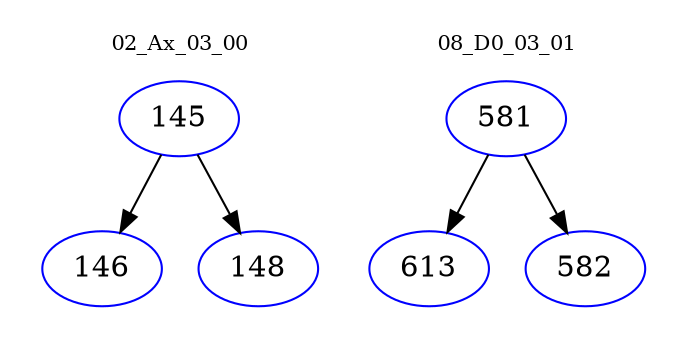 digraph{
subgraph cluster_0 {
color = white
label = "02_Ax_03_00";
fontsize=10;
T0_145 [label="145", color="blue"]
T0_145 -> T0_146 [color="black"]
T0_146 [label="146", color="blue"]
T0_145 -> T0_148 [color="black"]
T0_148 [label="148", color="blue"]
}
subgraph cluster_1 {
color = white
label = "08_D0_03_01";
fontsize=10;
T1_581 [label="581", color="blue"]
T1_581 -> T1_613 [color="black"]
T1_613 [label="613", color="blue"]
T1_581 -> T1_582 [color="black"]
T1_582 [label="582", color="blue"]
}
}
